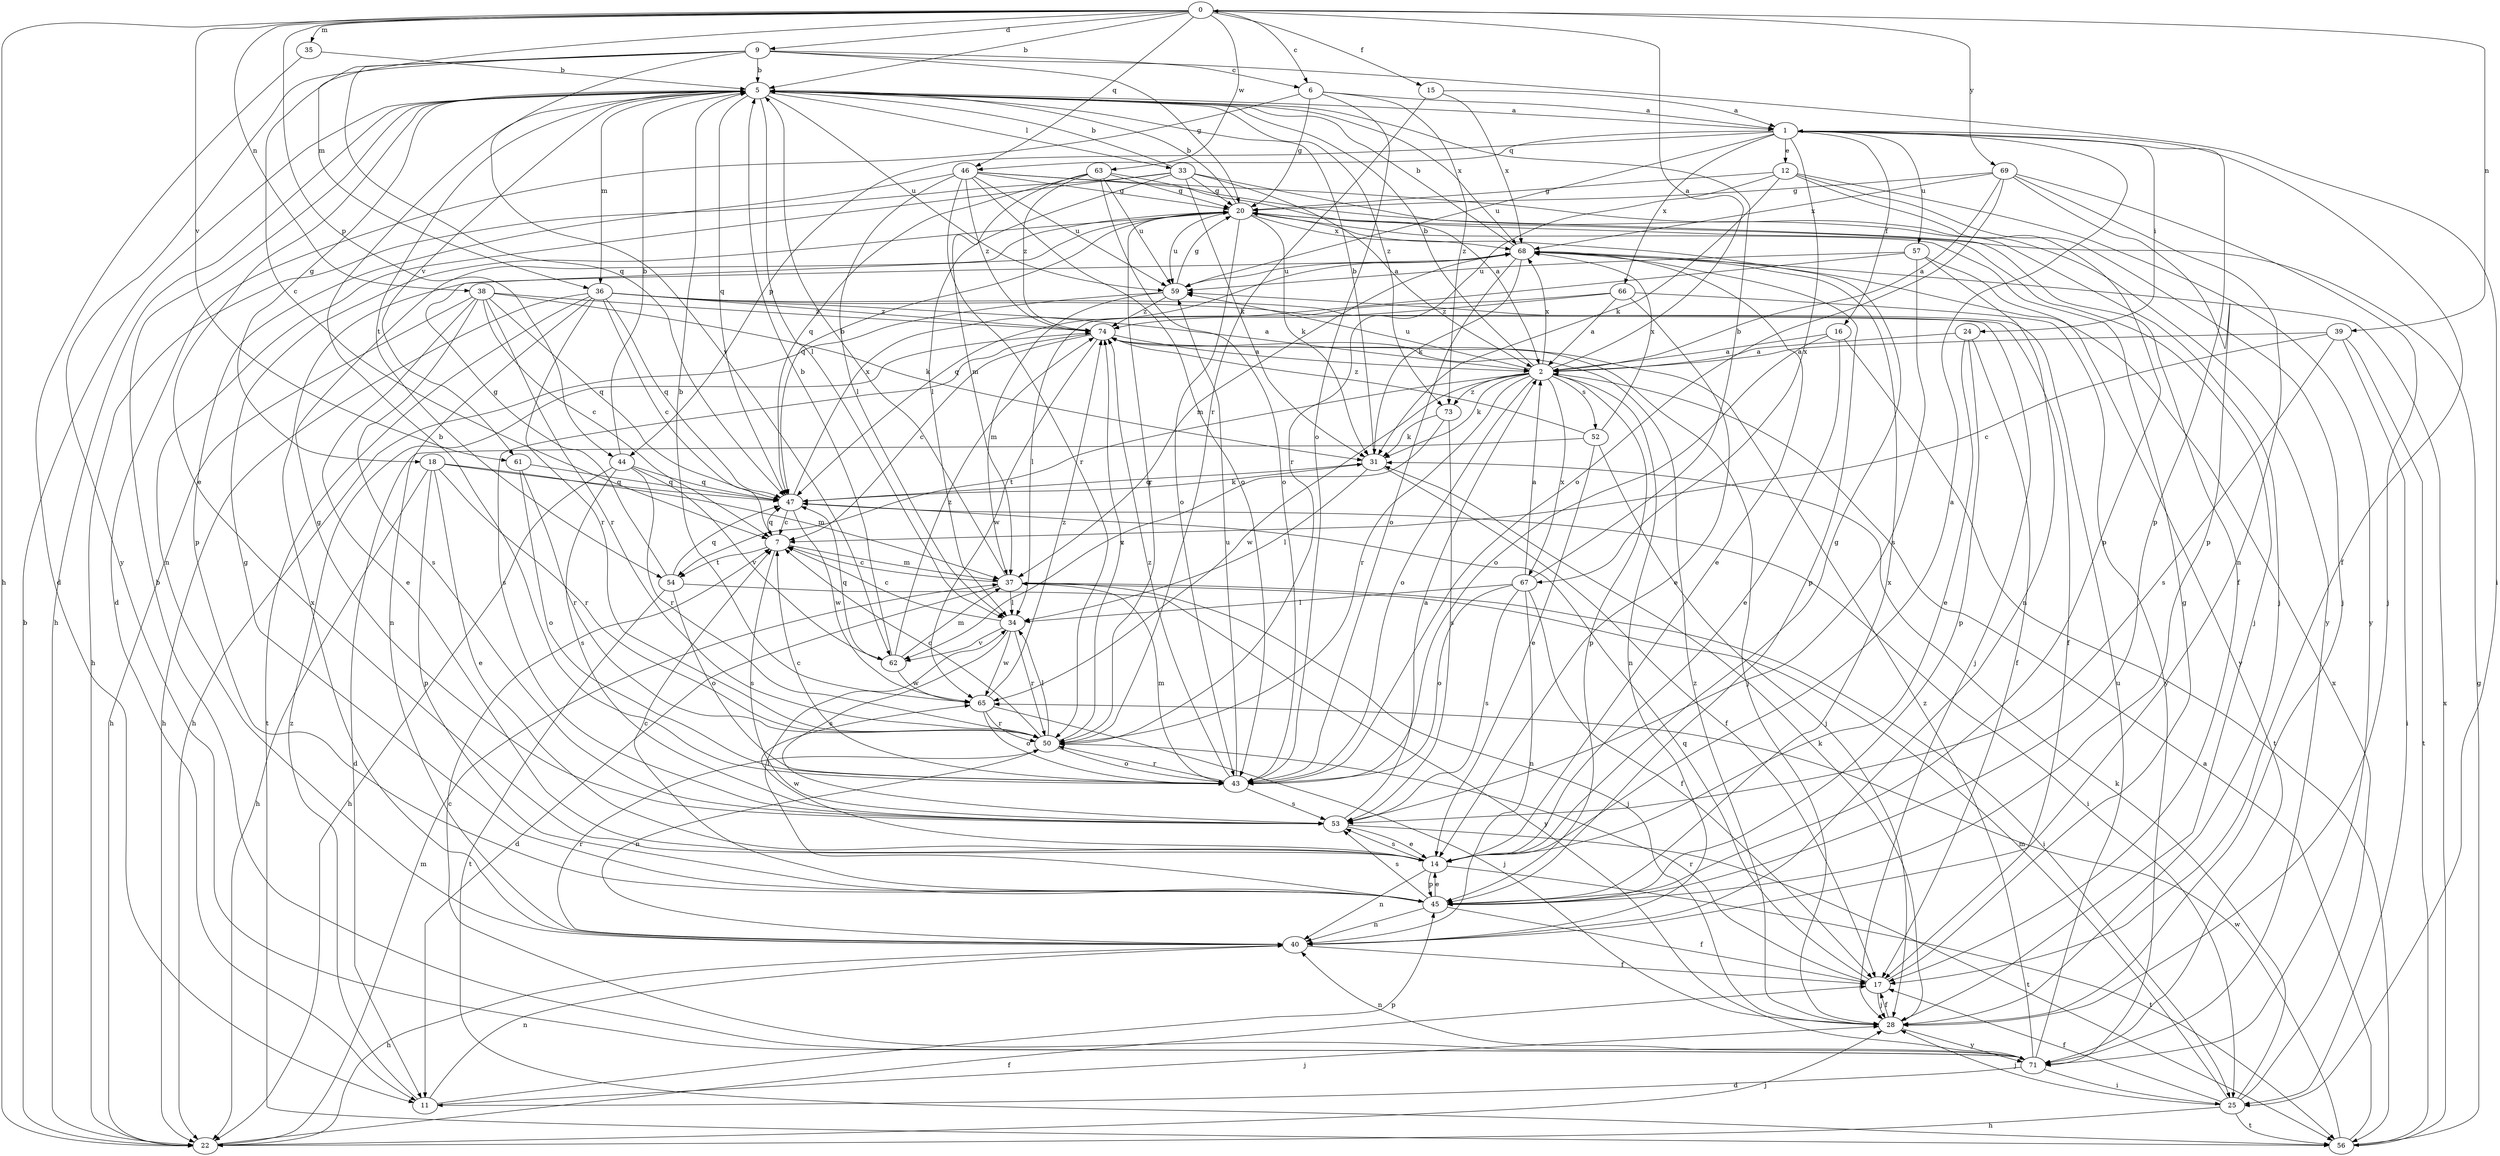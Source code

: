 strict digraph  {
0;
1;
2;
5;
6;
7;
9;
11;
12;
14;
15;
16;
17;
18;
20;
22;
24;
25;
28;
31;
33;
34;
35;
36;
37;
38;
39;
40;
43;
44;
45;
46;
47;
50;
52;
53;
54;
56;
57;
59;
61;
62;
63;
65;
66;
67;
68;
69;
71;
73;
74;
0 -> 5  [label=b];
0 -> 6  [label=c];
0 -> 9  [label=d];
0 -> 15  [label=f];
0 -> 22  [label=h];
0 -> 35  [label=m];
0 -> 36  [label=m];
0 -> 38  [label=n];
0 -> 39  [label=n];
0 -> 44  [label=p];
0 -> 46  [label=q];
0 -> 61  [label=v];
0 -> 63  [label=w];
0 -> 69  [label=y];
1 -> 12  [label=e];
1 -> 16  [label=f];
1 -> 17  [label=f];
1 -> 24  [label=i];
1 -> 44  [label=p];
1 -> 45  [label=p];
1 -> 46  [label=q];
1 -> 57  [label=u];
1 -> 59  [label=u];
1 -> 66  [label=x];
1 -> 67  [label=x];
2 -> 0  [label=a];
2 -> 5  [label=b];
2 -> 31  [label=k];
2 -> 40  [label=n];
2 -> 43  [label=o];
2 -> 45  [label=p];
2 -> 50  [label=r];
2 -> 52  [label=s];
2 -> 54  [label=t];
2 -> 59  [label=u];
2 -> 65  [label=w];
2 -> 67  [label=x];
2 -> 68  [label=x];
2 -> 73  [label=z];
5 -> 1  [label=a];
5 -> 14  [label=e];
5 -> 18  [label=g];
5 -> 22  [label=h];
5 -> 33  [label=l];
5 -> 34  [label=l];
5 -> 36  [label=m];
5 -> 47  [label=q];
5 -> 54  [label=t];
5 -> 59  [label=u];
5 -> 61  [label=v];
5 -> 68  [label=x];
5 -> 73  [label=z];
6 -> 1  [label=a];
6 -> 11  [label=d];
6 -> 20  [label=g];
6 -> 43  [label=o];
6 -> 73  [label=z];
7 -> 37  [label=m];
7 -> 47  [label=q];
7 -> 53  [label=s];
7 -> 54  [label=t];
9 -> 5  [label=b];
9 -> 6  [label=c];
9 -> 7  [label=c];
9 -> 20  [label=g];
9 -> 25  [label=i];
9 -> 47  [label=q];
9 -> 62  [label=v];
9 -> 71  [label=y];
11 -> 28  [label=j];
11 -> 40  [label=n];
11 -> 45  [label=p];
11 -> 74  [label=z];
12 -> 20  [label=g];
12 -> 28  [label=j];
12 -> 31  [label=k];
12 -> 45  [label=p];
12 -> 50  [label=r];
12 -> 71  [label=y];
14 -> 1  [label=a];
14 -> 20  [label=g];
14 -> 40  [label=n];
14 -> 45  [label=p];
14 -> 53  [label=s];
14 -> 56  [label=t];
14 -> 65  [label=w];
15 -> 1  [label=a];
15 -> 50  [label=r];
15 -> 68  [label=x];
16 -> 2  [label=a];
16 -> 14  [label=e];
16 -> 43  [label=o];
16 -> 56  [label=t];
17 -> 20  [label=g];
17 -> 28  [label=j];
17 -> 47  [label=q];
17 -> 50  [label=r];
18 -> 14  [label=e];
18 -> 22  [label=h];
18 -> 37  [label=m];
18 -> 45  [label=p];
18 -> 47  [label=q];
18 -> 50  [label=r];
20 -> 5  [label=b];
20 -> 28  [label=j];
20 -> 31  [label=k];
20 -> 43  [label=o];
20 -> 47  [label=q];
20 -> 50  [label=r];
20 -> 59  [label=u];
20 -> 68  [label=x];
22 -> 5  [label=b];
22 -> 17  [label=f];
22 -> 28  [label=j];
22 -> 37  [label=m];
24 -> 2  [label=a];
24 -> 14  [label=e];
24 -> 17  [label=f];
24 -> 45  [label=p];
25 -> 17  [label=f];
25 -> 22  [label=h];
25 -> 28  [label=j];
25 -> 31  [label=k];
25 -> 37  [label=m];
25 -> 56  [label=t];
25 -> 68  [label=x];
28 -> 17  [label=f];
28 -> 31  [label=k];
28 -> 71  [label=y];
28 -> 74  [label=z];
31 -> 5  [label=b];
31 -> 17  [label=f];
31 -> 34  [label=l];
31 -> 47  [label=q];
33 -> 2  [label=a];
33 -> 5  [label=b];
33 -> 17  [label=f];
33 -> 20  [label=g];
33 -> 22  [label=h];
33 -> 31  [label=k];
33 -> 34  [label=l];
33 -> 40  [label=n];
34 -> 7  [label=c];
34 -> 50  [label=r];
34 -> 53  [label=s];
34 -> 62  [label=v];
34 -> 65  [label=w];
35 -> 5  [label=b];
35 -> 11  [label=d];
36 -> 2  [label=a];
36 -> 7  [label=c];
36 -> 17  [label=f];
36 -> 22  [label=h];
36 -> 28  [label=j];
36 -> 40  [label=n];
36 -> 47  [label=q];
36 -> 50  [label=r];
36 -> 56  [label=t];
36 -> 74  [label=z];
37 -> 5  [label=b];
37 -> 7  [label=c];
37 -> 11  [label=d];
37 -> 25  [label=i];
37 -> 28  [label=j];
37 -> 34  [label=l];
38 -> 7  [label=c];
38 -> 14  [label=e];
38 -> 22  [label=h];
38 -> 31  [label=k];
38 -> 47  [label=q];
38 -> 50  [label=r];
38 -> 53  [label=s];
38 -> 74  [label=z];
39 -> 2  [label=a];
39 -> 7  [label=c];
39 -> 25  [label=i];
39 -> 53  [label=s];
39 -> 56  [label=t];
40 -> 17  [label=f];
40 -> 22  [label=h];
40 -> 50  [label=r];
40 -> 68  [label=x];
43 -> 5  [label=b];
43 -> 7  [label=c];
43 -> 37  [label=m];
43 -> 50  [label=r];
43 -> 53  [label=s];
43 -> 59  [label=u];
43 -> 74  [label=z];
44 -> 5  [label=b];
44 -> 22  [label=h];
44 -> 47  [label=q];
44 -> 50  [label=r];
44 -> 53  [label=s];
44 -> 62  [label=v];
45 -> 7  [label=c];
45 -> 14  [label=e];
45 -> 17  [label=f];
45 -> 20  [label=g];
45 -> 34  [label=l];
45 -> 40  [label=n];
45 -> 53  [label=s];
45 -> 68  [label=x];
46 -> 20  [label=g];
46 -> 28  [label=j];
46 -> 34  [label=l];
46 -> 43  [label=o];
46 -> 45  [label=p];
46 -> 50  [label=r];
46 -> 59  [label=u];
46 -> 71  [label=y];
46 -> 74  [label=z];
47 -> 7  [label=c];
47 -> 25  [label=i];
47 -> 31  [label=k];
47 -> 65  [label=w];
47 -> 68  [label=x];
50 -> 7  [label=c];
50 -> 34  [label=l];
50 -> 40  [label=n];
50 -> 43  [label=o];
50 -> 74  [label=z];
52 -> 11  [label=d];
52 -> 14  [label=e];
52 -> 28  [label=j];
52 -> 68  [label=x];
52 -> 74  [label=z];
53 -> 2  [label=a];
53 -> 14  [label=e];
53 -> 20  [label=g];
53 -> 56  [label=t];
54 -> 20  [label=g];
54 -> 43  [label=o];
54 -> 47  [label=q];
54 -> 56  [label=t];
54 -> 71  [label=y];
56 -> 2  [label=a];
56 -> 20  [label=g];
56 -> 65  [label=w];
56 -> 68  [label=x];
57 -> 40  [label=n];
57 -> 47  [label=q];
57 -> 53  [label=s];
57 -> 59  [label=u];
57 -> 71  [label=y];
59 -> 20  [label=g];
59 -> 22  [label=h];
59 -> 37  [label=m];
59 -> 74  [label=z];
61 -> 43  [label=o];
61 -> 47  [label=q];
61 -> 50  [label=r];
62 -> 5  [label=b];
62 -> 37  [label=m];
62 -> 47  [label=q];
62 -> 65  [label=w];
62 -> 74  [label=z];
63 -> 2  [label=a];
63 -> 20  [label=g];
63 -> 37  [label=m];
63 -> 43  [label=o];
63 -> 47  [label=q];
63 -> 59  [label=u];
63 -> 74  [label=z];
65 -> 5  [label=b];
65 -> 28  [label=j];
65 -> 43  [label=o];
65 -> 50  [label=r];
65 -> 74  [label=z];
66 -> 2  [label=a];
66 -> 14  [label=e];
66 -> 34  [label=l];
66 -> 71  [label=y];
66 -> 74  [label=z];
67 -> 2  [label=a];
67 -> 5  [label=b];
67 -> 17  [label=f];
67 -> 34  [label=l];
67 -> 40  [label=n];
67 -> 43  [label=o];
67 -> 53  [label=s];
68 -> 5  [label=b];
68 -> 14  [label=e];
68 -> 31  [label=k];
68 -> 37  [label=m];
68 -> 43  [label=o];
68 -> 45  [label=p];
68 -> 59  [label=u];
69 -> 2  [label=a];
69 -> 20  [label=g];
69 -> 28  [label=j];
69 -> 40  [label=n];
69 -> 43  [label=o];
69 -> 45  [label=p];
69 -> 68  [label=x];
71 -> 5  [label=b];
71 -> 7  [label=c];
71 -> 11  [label=d];
71 -> 25  [label=i];
71 -> 40  [label=n];
71 -> 59  [label=u];
71 -> 74  [label=z];
73 -> 31  [label=k];
73 -> 53  [label=s];
73 -> 62  [label=v];
74 -> 2  [label=a];
74 -> 7  [label=c];
74 -> 28  [label=j];
74 -> 53  [label=s];
74 -> 65  [label=w];
}
